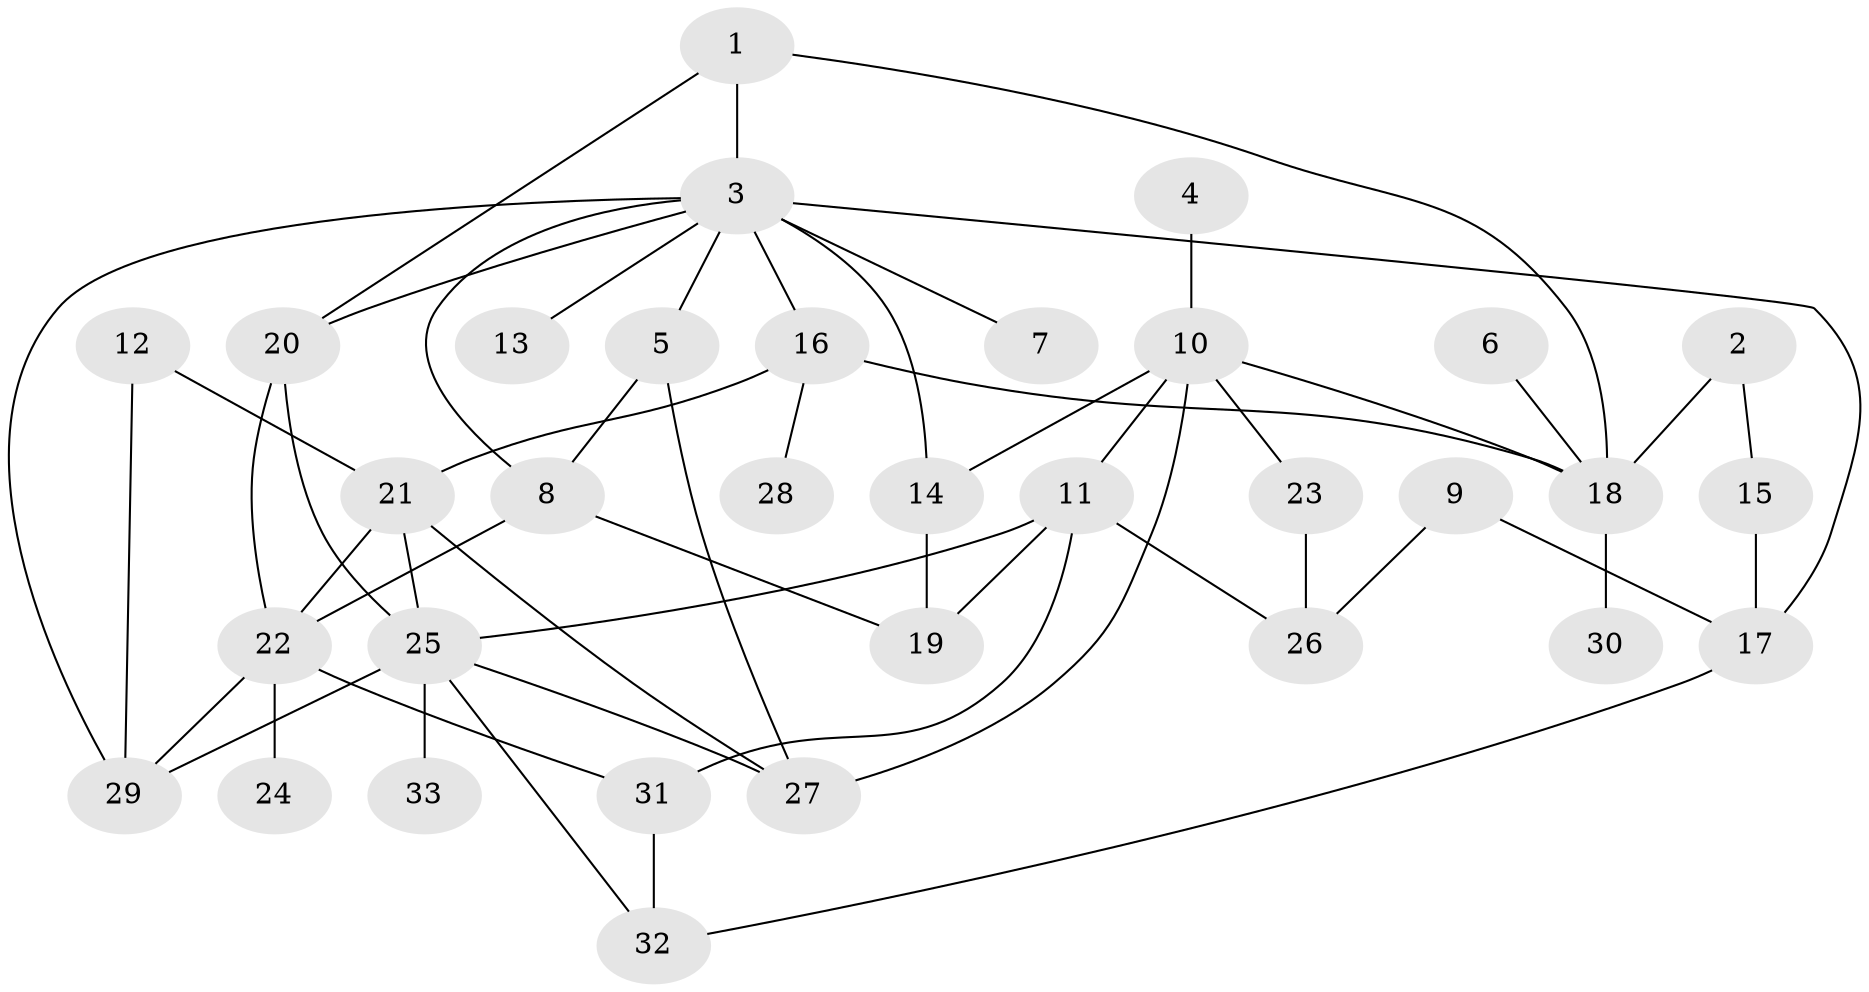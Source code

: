 // original degree distribution, {10: 0.015151515151515152, 4: 0.12121212121212122, 5: 0.045454545454545456, 3: 0.21212121212121213, 2: 0.2878787878787879, 6: 0.06060606060606061, 1: 0.25757575757575757}
// Generated by graph-tools (version 1.1) at 2025/49/03/09/25 03:49:16]
// undirected, 33 vertices, 54 edges
graph export_dot {
graph [start="1"]
  node [color=gray90,style=filled];
  1;
  2;
  3;
  4;
  5;
  6;
  7;
  8;
  9;
  10;
  11;
  12;
  13;
  14;
  15;
  16;
  17;
  18;
  19;
  20;
  21;
  22;
  23;
  24;
  25;
  26;
  27;
  28;
  29;
  30;
  31;
  32;
  33;
  1 -- 3 [weight=1.0];
  1 -- 18 [weight=1.0];
  1 -- 20 [weight=1.0];
  2 -- 15 [weight=1.0];
  2 -- 18 [weight=1.0];
  3 -- 5 [weight=1.0];
  3 -- 7 [weight=1.0];
  3 -- 8 [weight=1.0];
  3 -- 13 [weight=1.0];
  3 -- 14 [weight=1.0];
  3 -- 16 [weight=2.0];
  3 -- 17 [weight=1.0];
  3 -- 20 [weight=1.0];
  3 -- 29 [weight=1.0];
  4 -- 10 [weight=1.0];
  5 -- 8 [weight=1.0];
  5 -- 27 [weight=1.0];
  6 -- 18 [weight=1.0];
  8 -- 19 [weight=1.0];
  8 -- 22 [weight=1.0];
  9 -- 17 [weight=1.0];
  9 -- 26 [weight=1.0];
  10 -- 11 [weight=1.0];
  10 -- 14 [weight=1.0];
  10 -- 18 [weight=1.0];
  10 -- 23 [weight=1.0];
  10 -- 27 [weight=1.0];
  11 -- 19 [weight=1.0];
  11 -- 25 [weight=1.0];
  11 -- 26 [weight=1.0];
  11 -- 31 [weight=1.0];
  12 -- 21 [weight=1.0];
  12 -- 29 [weight=1.0];
  14 -- 19 [weight=1.0];
  15 -- 17 [weight=1.0];
  16 -- 18 [weight=1.0];
  16 -- 21 [weight=1.0];
  16 -- 28 [weight=1.0];
  17 -- 32 [weight=1.0];
  18 -- 30 [weight=1.0];
  20 -- 22 [weight=1.0];
  20 -- 25 [weight=1.0];
  21 -- 22 [weight=1.0];
  21 -- 25 [weight=1.0];
  21 -- 27 [weight=1.0];
  22 -- 24 [weight=1.0];
  22 -- 29 [weight=1.0];
  22 -- 31 [weight=1.0];
  23 -- 26 [weight=1.0];
  25 -- 27 [weight=1.0];
  25 -- 29 [weight=1.0];
  25 -- 32 [weight=1.0];
  25 -- 33 [weight=1.0];
  31 -- 32 [weight=1.0];
}

